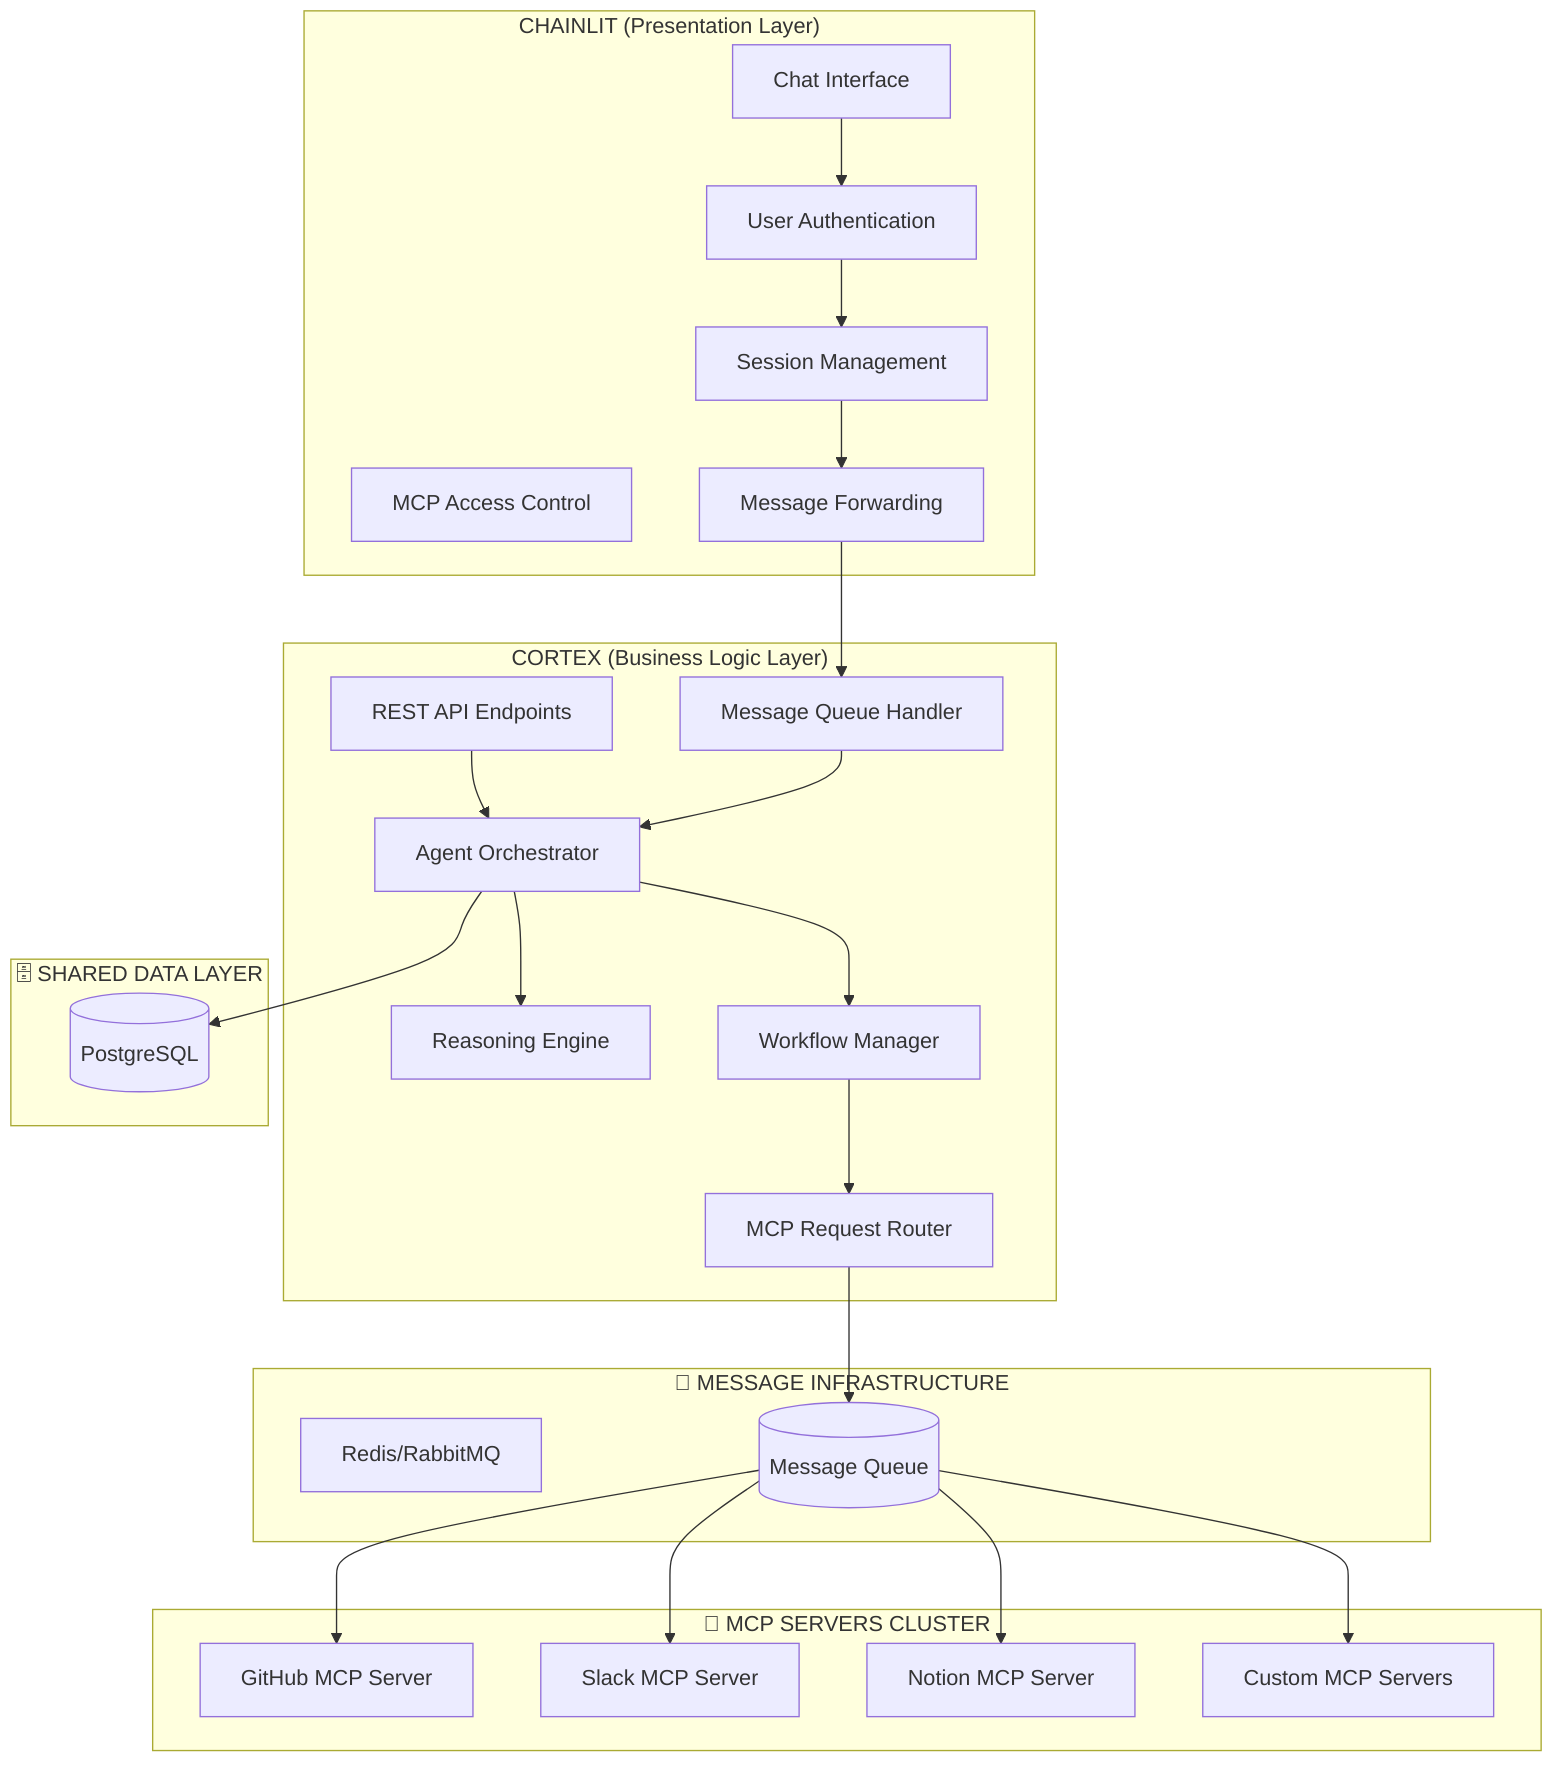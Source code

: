 graph TB
    subgraph "CHAINLIT (Presentation Layer)"
        UI[Chat Interface]
        AUTH[User Authentication]
        SESSION[Session Management]
        MCPAUTH[MCP Access Control]
        MSGFORWARD[Message Forwarding]
    end

    subgraph "CORTEX (Business Logic Layer)"
        API[REST API Endpoints]
        QUEUE[Message Queue Handler]
        AGENT[Agent Orchestrator]
        REASONING[Reasoning Engine]
        WORKFLOW[Workflow Manager]
        MCPROUTER[MCP Request Router]
    end

    subgraph "📨 MESSAGE INFRASTRUCTURE"
        REDIS[Redis/RabbitMQ]
        MSGQUEUE[(Message Queue)]
    end

    subgraph "🔧 MCP SERVERS CLUSTER"
        GITHUB[GitHub MCP Server]
        SLACK[Slack MCP Server]
        NOTION[Notion MCP Server]
        CUSTOM[Custom MCP Servers]
    end

    subgraph "🗄️ SHARED DATA LAYER"
        POSTGRES[(PostgreSQL)]
    end

    %% Connections
    UI --> AUTH
    AUTH --> SESSION
    SESSION --> MSGFORWARD
    MSGFORWARD --> QUEUE

    API --> AGENT
    QUEUE --> AGENT
    AGENT --> REASONING
    AGENT --> WORKFLOW
    WORKFLOW --> MCPROUTER
    MCPROUTER --> MSGQUEUE

    MSGQUEUE --> GITHUB
    MSGQUEUE --> SLACK
    MSGQUEUE --> NOTION
    MSGQUEUE --> CUSTOM

    AGENT --> POSTGRES